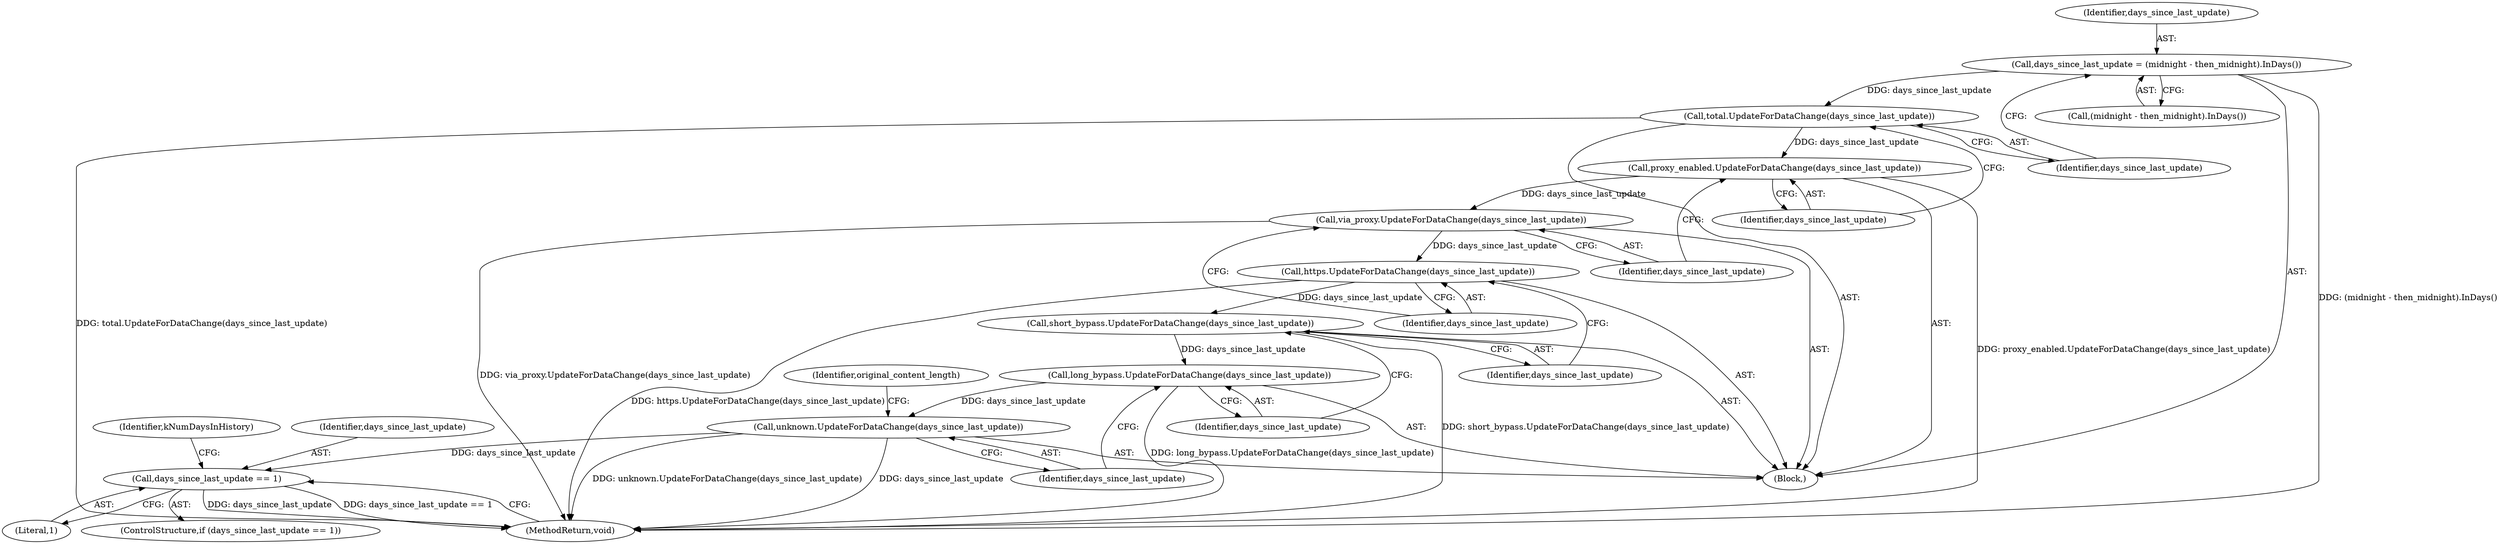 digraph "0_Chrome_828eab2216a765dea92575c290421c115b8ad028_7@API" {
"1000156" [label="(Call,days_since_last_update = (midnight - then_midnight).InDays())"];
"1000160" [label="(Call,total.UpdateForDataChange(days_since_last_update))"];
"1000163" [label="(Call,proxy_enabled.UpdateForDataChange(days_since_last_update))"];
"1000166" [label="(Call,via_proxy.UpdateForDataChange(days_since_last_update))"];
"1000169" [label="(Call,https.UpdateForDataChange(days_since_last_update))"];
"1000172" [label="(Call,short_bypass.UpdateForDataChange(days_since_last_update))"];
"1000175" [label="(Call,long_bypass.UpdateForDataChange(days_since_last_update))"];
"1000178" [label="(Call,unknown.UpdateForDataChange(days_since_last_update))"];
"1000222" [label="(Call,days_since_last_update == 1)"];
"1000113" [label="(Block,)"];
"1000172" [label="(Call,short_bypass.UpdateForDataChange(days_since_last_update))"];
"1000161" [label="(Identifier,days_since_last_update)"];
"1000224" [label="(Literal,1)"];
"1000222" [label="(Call,days_since_last_update == 1)"];
"1000170" [label="(Identifier,days_since_last_update)"];
"1000221" [label="(ControlStructure,if (days_since_last_update == 1))"];
"1000175" [label="(Call,long_bypass.UpdateForDataChange(days_since_last_update))"];
"1000164" [label="(Identifier,days_since_last_update)"];
"1000163" [label="(Call,proxy_enabled.UpdateForDataChange(days_since_last_update))"];
"1000176" [label="(Identifier,days_since_last_update)"];
"1000166" [label="(Call,via_proxy.UpdateForDataChange(days_since_last_update))"];
"1000181" [label="(Identifier,original_content_length)"];
"1000167" [label="(Identifier,days_since_last_update)"];
"1000178" [label="(Call,unknown.UpdateForDataChange(days_since_last_update))"];
"1000229" [label="(Identifier,kNumDaysInHistory)"];
"1000157" [label="(Identifier,days_since_last_update)"];
"1000223" [label="(Identifier,days_since_last_update)"];
"1000158" [label="(Call,(midnight - then_midnight).InDays())"];
"1000267" [label="(MethodReturn,void)"];
"1000169" [label="(Call,https.UpdateForDataChange(days_since_last_update))"];
"1000173" [label="(Identifier,days_since_last_update)"];
"1000156" [label="(Call,days_since_last_update = (midnight - then_midnight).InDays())"];
"1000179" [label="(Identifier,days_since_last_update)"];
"1000160" [label="(Call,total.UpdateForDataChange(days_since_last_update))"];
"1000156" -> "1000113"  [label="AST: "];
"1000156" -> "1000158"  [label="CFG: "];
"1000157" -> "1000156"  [label="AST: "];
"1000158" -> "1000156"  [label="AST: "];
"1000161" -> "1000156"  [label="CFG: "];
"1000156" -> "1000267"  [label="DDG: (midnight - then_midnight).InDays()"];
"1000156" -> "1000160"  [label="DDG: days_since_last_update"];
"1000160" -> "1000113"  [label="AST: "];
"1000160" -> "1000161"  [label="CFG: "];
"1000161" -> "1000160"  [label="AST: "];
"1000164" -> "1000160"  [label="CFG: "];
"1000160" -> "1000267"  [label="DDG: total.UpdateForDataChange(days_since_last_update)"];
"1000160" -> "1000163"  [label="DDG: days_since_last_update"];
"1000163" -> "1000113"  [label="AST: "];
"1000163" -> "1000164"  [label="CFG: "];
"1000164" -> "1000163"  [label="AST: "];
"1000167" -> "1000163"  [label="CFG: "];
"1000163" -> "1000267"  [label="DDG: proxy_enabled.UpdateForDataChange(days_since_last_update)"];
"1000163" -> "1000166"  [label="DDG: days_since_last_update"];
"1000166" -> "1000113"  [label="AST: "];
"1000166" -> "1000167"  [label="CFG: "];
"1000167" -> "1000166"  [label="AST: "];
"1000170" -> "1000166"  [label="CFG: "];
"1000166" -> "1000267"  [label="DDG: via_proxy.UpdateForDataChange(days_since_last_update)"];
"1000166" -> "1000169"  [label="DDG: days_since_last_update"];
"1000169" -> "1000113"  [label="AST: "];
"1000169" -> "1000170"  [label="CFG: "];
"1000170" -> "1000169"  [label="AST: "];
"1000173" -> "1000169"  [label="CFG: "];
"1000169" -> "1000267"  [label="DDG: https.UpdateForDataChange(days_since_last_update)"];
"1000169" -> "1000172"  [label="DDG: days_since_last_update"];
"1000172" -> "1000113"  [label="AST: "];
"1000172" -> "1000173"  [label="CFG: "];
"1000173" -> "1000172"  [label="AST: "];
"1000176" -> "1000172"  [label="CFG: "];
"1000172" -> "1000267"  [label="DDG: short_bypass.UpdateForDataChange(days_since_last_update)"];
"1000172" -> "1000175"  [label="DDG: days_since_last_update"];
"1000175" -> "1000113"  [label="AST: "];
"1000175" -> "1000176"  [label="CFG: "];
"1000176" -> "1000175"  [label="AST: "];
"1000179" -> "1000175"  [label="CFG: "];
"1000175" -> "1000267"  [label="DDG: long_bypass.UpdateForDataChange(days_since_last_update)"];
"1000175" -> "1000178"  [label="DDG: days_since_last_update"];
"1000178" -> "1000113"  [label="AST: "];
"1000178" -> "1000179"  [label="CFG: "];
"1000179" -> "1000178"  [label="AST: "];
"1000181" -> "1000178"  [label="CFG: "];
"1000178" -> "1000267"  [label="DDG: unknown.UpdateForDataChange(days_since_last_update)"];
"1000178" -> "1000267"  [label="DDG: days_since_last_update"];
"1000178" -> "1000222"  [label="DDG: days_since_last_update"];
"1000222" -> "1000221"  [label="AST: "];
"1000222" -> "1000224"  [label="CFG: "];
"1000223" -> "1000222"  [label="AST: "];
"1000224" -> "1000222"  [label="AST: "];
"1000229" -> "1000222"  [label="CFG: "];
"1000267" -> "1000222"  [label="CFG: "];
"1000222" -> "1000267"  [label="DDG: days_since_last_update"];
"1000222" -> "1000267"  [label="DDG: days_since_last_update == 1"];
}
